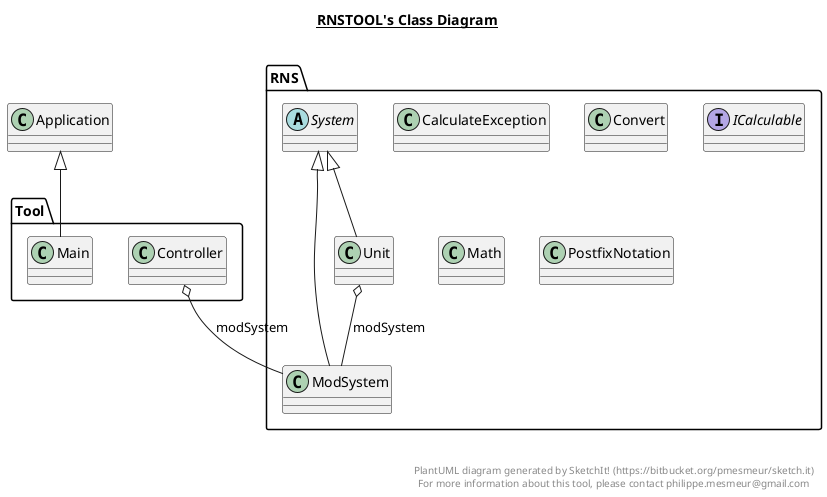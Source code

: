 @startuml

title __RNSTOOL's Class Diagram__\n

  package RNS {
    class CalculateException {
    }
  }
  

  package Tool {
    class Controller {
    }
  }
  

  package RNS {
    class Convert {
    }
  }
  

  package RNS {
    interface ICalculable {
    }
  }
  

  package Tool {
    class Main {
    }
  }
  

  package RNS {
    class Math {
    }
  }
  

  package RNS {
    class ModSystem {
    }
  }
  

  package RNS {
    class PostfixNotation {
    }
  }
  

  package RNS {
    abstract class System {
    }
  }
  

  package RNS {
    class Unit {
    }
  }
  

  Controller o-- ModSystem : modSystem
  Main -up-|> Application
  ModSystem -up-|> System
  Unit -up-|> System
  Unit o-- ModSystem : modSystem


right footer


PlantUML diagram generated by SketchIt! (https://bitbucket.org/pmesmeur/sketch.it)
For more information about this tool, please contact philippe.mesmeur@gmail.com
endfooter

@enduml
